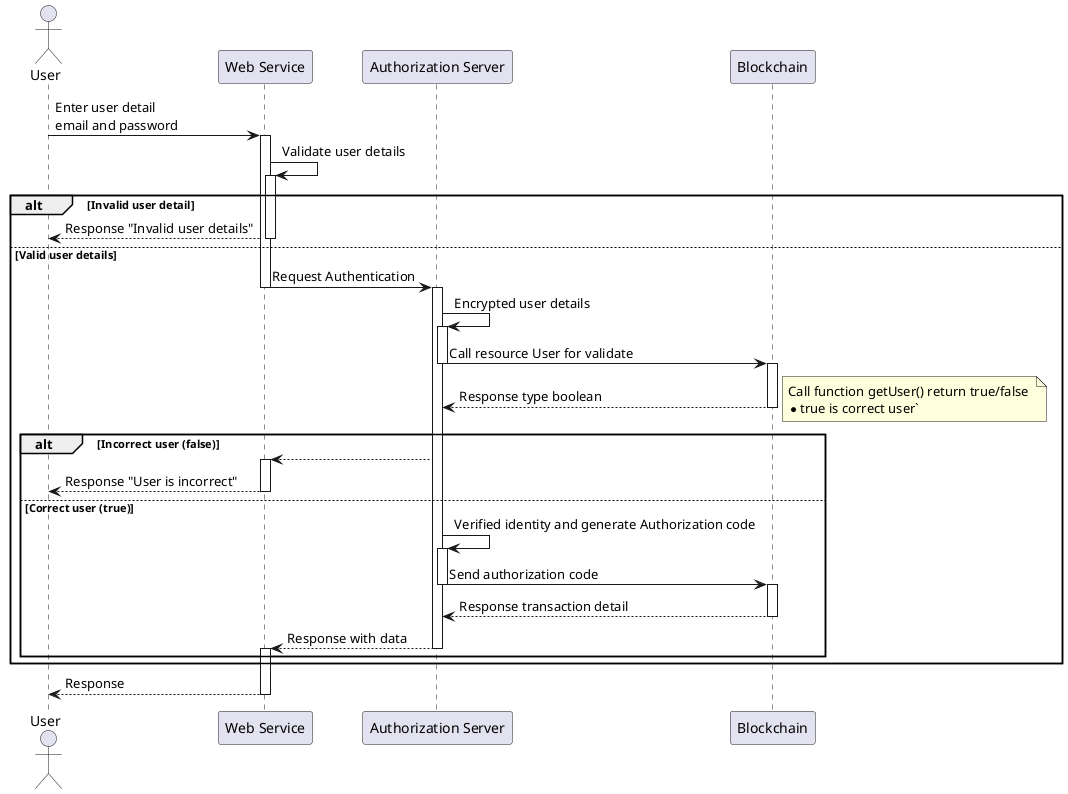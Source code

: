 @startuml
actor User
User -> "Web Service" ++: Enter user detail\nemail and password
"Web Service" -> "Web Service" ++: Validate user details
alt Invalid user detail
    "Web Service" --> User --: Response "Invalid user details"
    
else Valid user details
    "Web Service" -> "Authorization Server" --++: Request Authentication 
    "Authorization Server" -> "Authorization Server" ++: Encrypted user details
    "Authorization Server" -> "Blockchain" --++: Call resource User for validate
    "Blockchain" --> "Authorization Server" --: Response type boolean
    note right
        Call function getUser() return true/false 
        *true is correct user`
    end note

    alt Incorrect user (false)
        "Authorization Server" --> "Web Service" ++: 
        "Web Service" --> User --: Response "User is incorrect"
    else Correct user (true)
        "Authorization Server" -> "Authorization Server" ++: Verified identity and generate Authorization code
        "Authorization Server" -> "Blockchain" --++: Send authorization code  
        "Blockchain" --> "Authorization Server" --: Response transaction detail
        "Authorization Server" --> "Web Service" --++: Response with data
    end
    
end
"Web Service" --> User --: Response 
@enduml